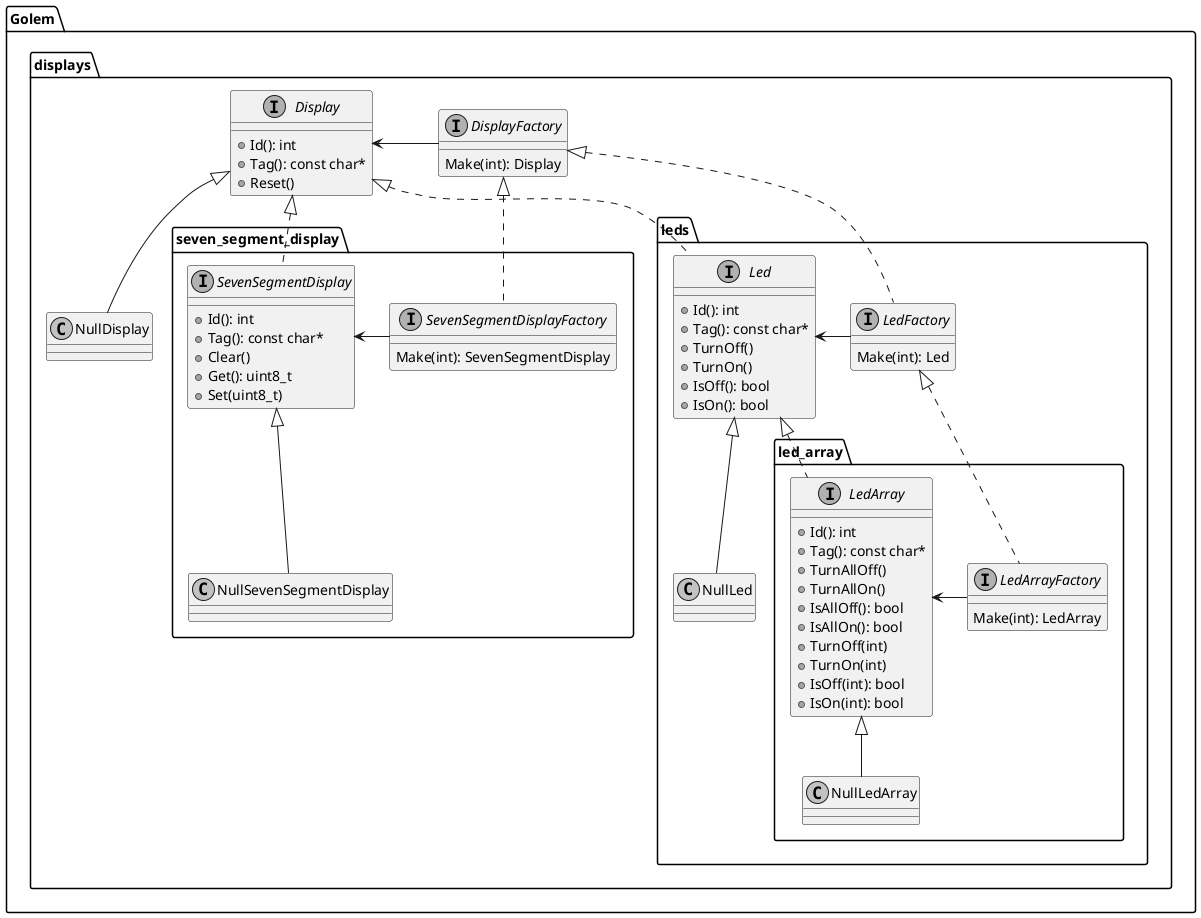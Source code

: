 ﻿@startuml display_class_diagram
skinparam {
    defaultFontName Ricty Diminished
    monochrome true
}

package Golem {
    folder displays {
        interface Display {
            + Id(): int
            + Tag(): const char*
            + Reset()
        }
        interface DisplayFactory {
            Make(int): Display
        }
        class NullDisplay
        folder leds {
            interface Led {
                + Id(): int
                + Tag(): const char*
                + TurnOff()
                + TurnOn()
                + IsOff(): bool
                + IsOn(): bool
            }
            interface LedFactory {
                Make(int): Led
            }
            class NullLed
            folder led_array {
                interface LedArray {
                + Id(): int
                + Tag(): const char*
                + TurnAllOff()
                + TurnAllOn()
                + IsAllOff(): bool
                + IsAllOn(): bool
                + TurnOff(int)
                + TurnOn(int)
                + IsOff(int): bool
                + IsOn(int): bool
                }
                interface LedArrayFactory {
                    Make(int): LedArray
                }
                class NullLedArray
                LedArray <- LedArrayFactory
                LedArray <|-- NullLedArray
                Led <|.. LedArray
                LedFactory <|.. LedArrayFactory
            }
            Led <- LedFactory
            Led <|-- NullLed
        }
        folder seven_segment_display {
            interface SevenSegmentDisplay {
                + Id(): int
                + Tag(): const char*
                + Clear()
                + Get(): uint8_t
                + Set(uint8_t)
            }
            interface SevenSegmentDisplayFactory {
                Make(int): SevenSegmentDisplay
            }
            class NullSevenSegmentDisplay
            SevenSegmentDisplay <- SevenSegmentDisplayFactory
            SevenSegmentDisplay <|-- NullSevenSegmentDisplay
        }
        Display <- DisplayFactory
        Display <|-- NullDisplay
        Display <|.. Led
        DisplayFactory <|.. LedFactory
        Display <|.. SevenSegmentDisplay
        DisplayFactory <|.. SevenSegmentDisplayFactory
    }
}
@enduml

